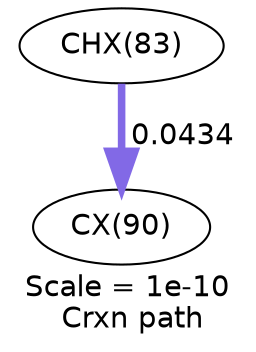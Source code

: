 digraph reaction_paths {
center=1;
s22 -> s27[fontname="Helvetica", style="setlinewidth(3.63)", arrowsize=1.82, color="0.7, 0.543, 0.9"
, label=" 0.0434"];
s22 [ fontname="Helvetica", label="CHX(83)"];
s27 [ fontname="Helvetica", label="CX(90)"];
 label = "Scale = 1e-10\l Crxn path";
 fontname = "Helvetica";
}
